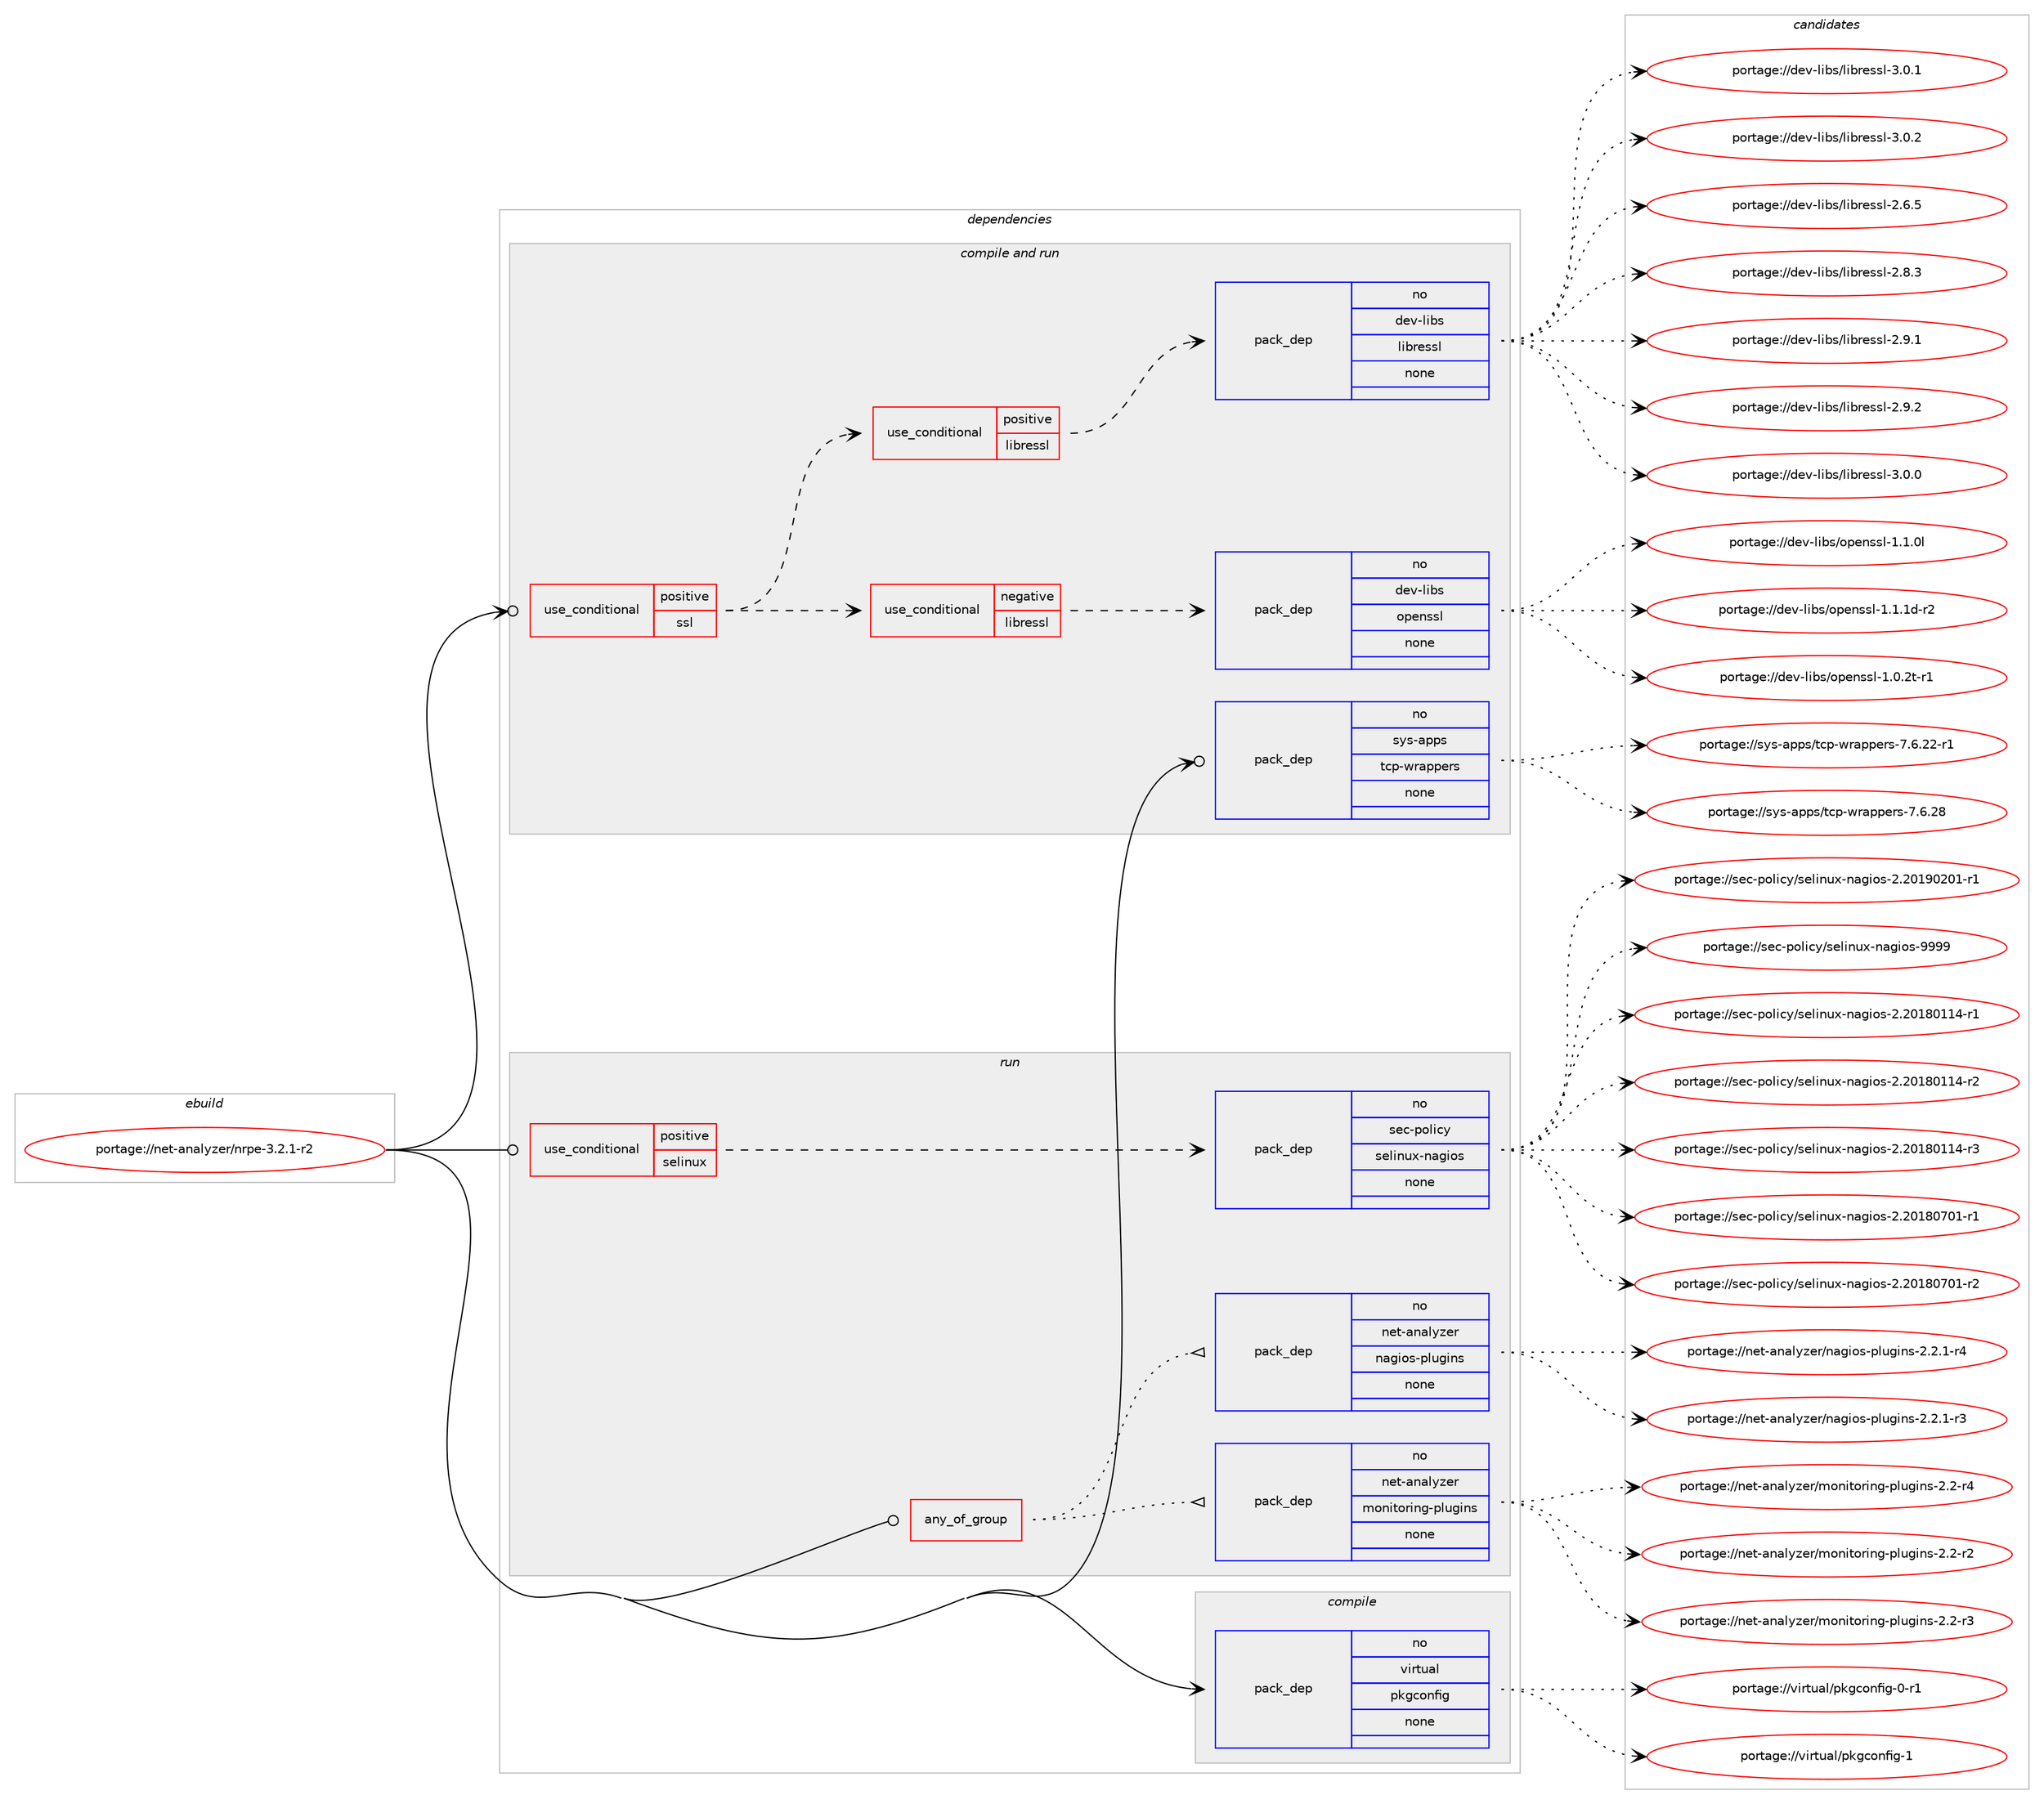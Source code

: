 digraph prolog {

# *************
# Graph options
# *************

newrank=true;
concentrate=true;
compound=true;
graph [rankdir=LR,fontname=Helvetica,fontsize=10,ranksep=1.5];#, ranksep=2.5, nodesep=0.2];
edge  [arrowhead=vee];
node  [fontname=Helvetica,fontsize=10];

# **********
# The ebuild
# **********

subgraph cluster_leftcol {
color=gray;
rank=same;
label=<<i>ebuild</i>>;
id [label="portage://net-analyzer/nrpe-3.2.1-r2", color=red, width=4, href="../net-analyzer/nrpe-3.2.1-r2.svg"];
}

# ****************
# The dependencies
# ****************

subgraph cluster_midcol {
color=gray;
label=<<i>dependencies</i>>;
subgraph cluster_compile {
fillcolor="#eeeeee";
style=filled;
label=<<i>compile</i>>;
subgraph pack255305 {
dependency347733 [label=<<TABLE BORDER="0" CELLBORDER="1" CELLSPACING="0" CELLPADDING="4" WIDTH="220"><TR><TD ROWSPAN="6" CELLPADDING="30">pack_dep</TD></TR><TR><TD WIDTH="110">no</TD></TR><TR><TD>virtual</TD></TR><TR><TD>pkgconfig</TD></TR><TR><TD>none</TD></TR><TR><TD></TD></TR></TABLE>>, shape=none, color=blue];
}
id:e -> dependency347733:w [weight=20,style="solid",arrowhead="vee"];
}
subgraph cluster_compileandrun {
fillcolor="#eeeeee";
style=filled;
label=<<i>compile and run</i>>;
subgraph cond86711 {
dependency347734 [label=<<TABLE BORDER="0" CELLBORDER="1" CELLSPACING="0" CELLPADDING="4"><TR><TD ROWSPAN="3" CELLPADDING="10">use_conditional</TD></TR><TR><TD>positive</TD></TR><TR><TD>ssl</TD></TR></TABLE>>, shape=none, color=red];
subgraph cond86712 {
dependency347735 [label=<<TABLE BORDER="0" CELLBORDER="1" CELLSPACING="0" CELLPADDING="4"><TR><TD ROWSPAN="3" CELLPADDING="10">use_conditional</TD></TR><TR><TD>negative</TD></TR><TR><TD>libressl</TD></TR></TABLE>>, shape=none, color=red];
subgraph pack255306 {
dependency347736 [label=<<TABLE BORDER="0" CELLBORDER="1" CELLSPACING="0" CELLPADDING="4" WIDTH="220"><TR><TD ROWSPAN="6" CELLPADDING="30">pack_dep</TD></TR><TR><TD WIDTH="110">no</TD></TR><TR><TD>dev-libs</TD></TR><TR><TD>openssl</TD></TR><TR><TD>none</TD></TR><TR><TD></TD></TR></TABLE>>, shape=none, color=blue];
}
dependency347735:e -> dependency347736:w [weight=20,style="dashed",arrowhead="vee"];
}
dependency347734:e -> dependency347735:w [weight=20,style="dashed",arrowhead="vee"];
subgraph cond86713 {
dependency347737 [label=<<TABLE BORDER="0" CELLBORDER="1" CELLSPACING="0" CELLPADDING="4"><TR><TD ROWSPAN="3" CELLPADDING="10">use_conditional</TD></TR><TR><TD>positive</TD></TR><TR><TD>libressl</TD></TR></TABLE>>, shape=none, color=red];
subgraph pack255307 {
dependency347738 [label=<<TABLE BORDER="0" CELLBORDER="1" CELLSPACING="0" CELLPADDING="4" WIDTH="220"><TR><TD ROWSPAN="6" CELLPADDING="30">pack_dep</TD></TR><TR><TD WIDTH="110">no</TD></TR><TR><TD>dev-libs</TD></TR><TR><TD>libressl</TD></TR><TR><TD>none</TD></TR><TR><TD></TD></TR></TABLE>>, shape=none, color=blue];
}
dependency347737:e -> dependency347738:w [weight=20,style="dashed",arrowhead="vee"];
}
dependency347734:e -> dependency347737:w [weight=20,style="dashed",arrowhead="vee"];
}
id:e -> dependency347734:w [weight=20,style="solid",arrowhead="odotvee"];
subgraph pack255308 {
dependency347739 [label=<<TABLE BORDER="0" CELLBORDER="1" CELLSPACING="0" CELLPADDING="4" WIDTH="220"><TR><TD ROWSPAN="6" CELLPADDING="30">pack_dep</TD></TR><TR><TD WIDTH="110">no</TD></TR><TR><TD>sys-apps</TD></TR><TR><TD>tcp-wrappers</TD></TR><TR><TD>none</TD></TR><TR><TD></TD></TR></TABLE>>, shape=none, color=blue];
}
id:e -> dependency347739:w [weight=20,style="solid",arrowhead="odotvee"];
}
subgraph cluster_run {
fillcolor="#eeeeee";
style=filled;
label=<<i>run</i>>;
subgraph any5572 {
dependency347740 [label=<<TABLE BORDER="0" CELLBORDER="1" CELLSPACING="0" CELLPADDING="4"><TR><TD CELLPADDING="10">any_of_group</TD></TR></TABLE>>, shape=none, color=red];subgraph pack255309 {
dependency347741 [label=<<TABLE BORDER="0" CELLBORDER="1" CELLSPACING="0" CELLPADDING="4" WIDTH="220"><TR><TD ROWSPAN="6" CELLPADDING="30">pack_dep</TD></TR><TR><TD WIDTH="110">no</TD></TR><TR><TD>net-analyzer</TD></TR><TR><TD>nagios-plugins</TD></TR><TR><TD>none</TD></TR><TR><TD></TD></TR></TABLE>>, shape=none, color=blue];
}
dependency347740:e -> dependency347741:w [weight=20,style="dotted",arrowhead="oinv"];
subgraph pack255310 {
dependency347742 [label=<<TABLE BORDER="0" CELLBORDER="1" CELLSPACING="0" CELLPADDING="4" WIDTH="220"><TR><TD ROWSPAN="6" CELLPADDING="30">pack_dep</TD></TR><TR><TD WIDTH="110">no</TD></TR><TR><TD>net-analyzer</TD></TR><TR><TD>monitoring-plugins</TD></TR><TR><TD>none</TD></TR><TR><TD></TD></TR></TABLE>>, shape=none, color=blue];
}
dependency347740:e -> dependency347742:w [weight=20,style="dotted",arrowhead="oinv"];
}
id:e -> dependency347740:w [weight=20,style="solid",arrowhead="odot"];
subgraph cond86714 {
dependency347743 [label=<<TABLE BORDER="0" CELLBORDER="1" CELLSPACING="0" CELLPADDING="4"><TR><TD ROWSPAN="3" CELLPADDING="10">use_conditional</TD></TR><TR><TD>positive</TD></TR><TR><TD>selinux</TD></TR></TABLE>>, shape=none, color=red];
subgraph pack255311 {
dependency347744 [label=<<TABLE BORDER="0" CELLBORDER="1" CELLSPACING="0" CELLPADDING="4" WIDTH="220"><TR><TD ROWSPAN="6" CELLPADDING="30">pack_dep</TD></TR><TR><TD WIDTH="110">no</TD></TR><TR><TD>sec-policy</TD></TR><TR><TD>selinux-nagios</TD></TR><TR><TD>none</TD></TR><TR><TD></TD></TR></TABLE>>, shape=none, color=blue];
}
dependency347743:e -> dependency347744:w [weight=20,style="dashed",arrowhead="vee"];
}
id:e -> dependency347743:w [weight=20,style="solid",arrowhead="odot"];
}
}

# **************
# The candidates
# **************

subgraph cluster_choices {
rank=same;
color=gray;
label=<<i>candidates</i>>;

subgraph choice255305 {
color=black;
nodesep=1;
choiceportage11810511411611797108471121071039911111010210510345484511449 [label="portage://virtual/pkgconfig-0-r1", color=red, width=4,href="../virtual/pkgconfig-0-r1.svg"];
choiceportage1181051141161179710847112107103991111101021051034549 [label="portage://virtual/pkgconfig-1", color=red, width=4,href="../virtual/pkgconfig-1.svg"];
dependency347733:e -> choiceportage11810511411611797108471121071039911111010210510345484511449:w [style=dotted,weight="100"];
dependency347733:e -> choiceportage1181051141161179710847112107103991111101021051034549:w [style=dotted,weight="100"];
}
subgraph choice255306 {
color=black;
nodesep=1;
choiceportage1001011184510810598115471111121011101151151084549464846501164511449 [label="portage://dev-libs/openssl-1.0.2t-r1", color=red, width=4,href="../dev-libs/openssl-1.0.2t-r1.svg"];
choiceportage100101118451081059811547111112101110115115108454946494648108 [label="portage://dev-libs/openssl-1.1.0l", color=red, width=4,href="../dev-libs/openssl-1.1.0l.svg"];
choiceportage1001011184510810598115471111121011101151151084549464946491004511450 [label="portage://dev-libs/openssl-1.1.1d-r2", color=red, width=4,href="../dev-libs/openssl-1.1.1d-r2.svg"];
dependency347736:e -> choiceportage1001011184510810598115471111121011101151151084549464846501164511449:w [style=dotted,weight="100"];
dependency347736:e -> choiceportage100101118451081059811547111112101110115115108454946494648108:w [style=dotted,weight="100"];
dependency347736:e -> choiceportage1001011184510810598115471111121011101151151084549464946491004511450:w [style=dotted,weight="100"];
}
subgraph choice255307 {
color=black;
nodesep=1;
choiceportage10010111845108105981154710810598114101115115108455046544653 [label="portage://dev-libs/libressl-2.6.5", color=red, width=4,href="../dev-libs/libressl-2.6.5.svg"];
choiceportage10010111845108105981154710810598114101115115108455046564651 [label="portage://dev-libs/libressl-2.8.3", color=red, width=4,href="../dev-libs/libressl-2.8.3.svg"];
choiceportage10010111845108105981154710810598114101115115108455046574649 [label="portage://dev-libs/libressl-2.9.1", color=red, width=4,href="../dev-libs/libressl-2.9.1.svg"];
choiceportage10010111845108105981154710810598114101115115108455046574650 [label="portage://dev-libs/libressl-2.9.2", color=red, width=4,href="../dev-libs/libressl-2.9.2.svg"];
choiceportage10010111845108105981154710810598114101115115108455146484648 [label="portage://dev-libs/libressl-3.0.0", color=red, width=4,href="../dev-libs/libressl-3.0.0.svg"];
choiceportage10010111845108105981154710810598114101115115108455146484649 [label="portage://dev-libs/libressl-3.0.1", color=red, width=4,href="../dev-libs/libressl-3.0.1.svg"];
choiceportage10010111845108105981154710810598114101115115108455146484650 [label="portage://dev-libs/libressl-3.0.2", color=red, width=4,href="../dev-libs/libressl-3.0.2.svg"];
dependency347738:e -> choiceportage10010111845108105981154710810598114101115115108455046544653:w [style=dotted,weight="100"];
dependency347738:e -> choiceportage10010111845108105981154710810598114101115115108455046564651:w [style=dotted,weight="100"];
dependency347738:e -> choiceportage10010111845108105981154710810598114101115115108455046574649:w [style=dotted,weight="100"];
dependency347738:e -> choiceportage10010111845108105981154710810598114101115115108455046574650:w [style=dotted,weight="100"];
dependency347738:e -> choiceportage10010111845108105981154710810598114101115115108455146484648:w [style=dotted,weight="100"];
dependency347738:e -> choiceportage10010111845108105981154710810598114101115115108455146484649:w [style=dotted,weight="100"];
dependency347738:e -> choiceportage10010111845108105981154710810598114101115115108455146484650:w [style=dotted,weight="100"];
}
subgraph choice255308 {
color=black;
nodesep=1;
choiceportage115121115459711211211547116991124511911497112112101114115455546544650504511449 [label="portage://sys-apps/tcp-wrappers-7.6.22-r1", color=red, width=4,href="../sys-apps/tcp-wrappers-7.6.22-r1.svg"];
choiceportage11512111545971121121154711699112451191149711211210111411545554654465056 [label="portage://sys-apps/tcp-wrappers-7.6.28", color=red, width=4,href="../sys-apps/tcp-wrappers-7.6.28.svg"];
dependency347739:e -> choiceportage115121115459711211211547116991124511911497112112101114115455546544650504511449:w [style=dotted,weight="100"];
dependency347739:e -> choiceportage11512111545971121121154711699112451191149711211210111411545554654465056:w [style=dotted,weight="100"];
}
subgraph choice255309 {
color=black;
nodesep=1;
choiceportage1101011164597110971081211221011144711097103105111115451121081171031051101154550465046494511451 [label="portage://net-analyzer/nagios-plugins-2.2.1-r3", color=red, width=4,href="../net-analyzer/nagios-plugins-2.2.1-r3.svg"];
choiceportage1101011164597110971081211221011144711097103105111115451121081171031051101154550465046494511452 [label="portage://net-analyzer/nagios-plugins-2.2.1-r4", color=red, width=4,href="../net-analyzer/nagios-plugins-2.2.1-r4.svg"];
dependency347741:e -> choiceportage1101011164597110971081211221011144711097103105111115451121081171031051101154550465046494511451:w [style=dotted,weight="100"];
dependency347741:e -> choiceportage1101011164597110971081211221011144711097103105111115451121081171031051101154550465046494511452:w [style=dotted,weight="100"];
}
subgraph choice255310 {
color=black;
nodesep=1;
choiceportage1101011164597110971081211221011144710911111010511611111410511010345112108117103105110115455046504511450 [label="portage://net-analyzer/monitoring-plugins-2.2-r2", color=red, width=4,href="../net-analyzer/monitoring-plugins-2.2-r2.svg"];
choiceportage1101011164597110971081211221011144710911111010511611111410511010345112108117103105110115455046504511451 [label="portage://net-analyzer/monitoring-plugins-2.2-r3", color=red, width=4,href="../net-analyzer/monitoring-plugins-2.2-r3.svg"];
choiceportage1101011164597110971081211221011144710911111010511611111410511010345112108117103105110115455046504511452 [label="portage://net-analyzer/monitoring-plugins-2.2-r4", color=red, width=4,href="../net-analyzer/monitoring-plugins-2.2-r4.svg"];
dependency347742:e -> choiceportage1101011164597110971081211221011144710911111010511611111410511010345112108117103105110115455046504511450:w [style=dotted,weight="100"];
dependency347742:e -> choiceportage1101011164597110971081211221011144710911111010511611111410511010345112108117103105110115455046504511451:w [style=dotted,weight="100"];
dependency347742:e -> choiceportage1101011164597110971081211221011144710911111010511611111410511010345112108117103105110115455046504511452:w [style=dotted,weight="100"];
}
subgraph choice255311 {
color=black;
nodesep=1;
choiceportage11510199451121111081059912147115101108105110117120451109710310511111545504650484956484949524511449 [label="portage://sec-policy/selinux-nagios-2.20180114-r1", color=red, width=4,href="../sec-policy/selinux-nagios-2.20180114-r1.svg"];
choiceportage11510199451121111081059912147115101108105110117120451109710310511111545504650484956484949524511450 [label="portage://sec-policy/selinux-nagios-2.20180114-r2", color=red, width=4,href="../sec-policy/selinux-nagios-2.20180114-r2.svg"];
choiceportage11510199451121111081059912147115101108105110117120451109710310511111545504650484956484949524511451 [label="portage://sec-policy/selinux-nagios-2.20180114-r3", color=red, width=4,href="../sec-policy/selinux-nagios-2.20180114-r3.svg"];
choiceportage11510199451121111081059912147115101108105110117120451109710310511111545504650484956485548494511449 [label="portage://sec-policy/selinux-nagios-2.20180701-r1", color=red, width=4,href="../sec-policy/selinux-nagios-2.20180701-r1.svg"];
choiceportage11510199451121111081059912147115101108105110117120451109710310511111545504650484956485548494511450 [label="portage://sec-policy/selinux-nagios-2.20180701-r2", color=red, width=4,href="../sec-policy/selinux-nagios-2.20180701-r2.svg"];
choiceportage11510199451121111081059912147115101108105110117120451109710310511111545504650484957485048494511449 [label="portage://sec-policy/selinux-nagios-2.20190201-r1", color=red, width=4,href="../sec-policy/selinux-nagios-2.20190201-r1.svg"];
choiceportage1151019945112111108105991214711510110810511011712045110971031051111154557575757 [label="portage://sec-policy/selinux-nagios-9999", color=red, width=4,href="../sec-policy/selinux-nagios-9999.svg"];
dependency347744:e -> choiceportage11510199451121111081059912147115101108105110117120451109710310511111545504650484956484949524511449:w [style=dotted,weight="100"];
dependency347744:e -> choiceportage11510199451121111081059912147115101108105110117120451109710310511111545504650484956484949524511450:w [style=dotted,weight="100"];
dependency347744:e -> choiceportage11510199451121111081059912147115101108105110117120451109710310511111545504650484956484949524511451:w [style=dotted,weight="100"];
dependency347744:e -> choiceportage11510199451121111081059912147115101108105110117120451109710310511111545504650484956485548494511449:w [style=dotted,weight="100"];
dependency347744:e -> choiceportage11510199451121111081059912147115101108105110117120451109710310511111545504650484956485548494511450:w [style=dotted,weight="100"];
dependency347744:e -> choiceportage11510199451121111081059912147115101108105110117120451109710310511111545504650484957485048494511449:w [style=dotted,weight="100"];
dependency347744:e -> choiceportage1151019945112111108105991214711510110810511011712045110971031051111154557575757:w [style=dotted,weight="100"];
}
}

}
